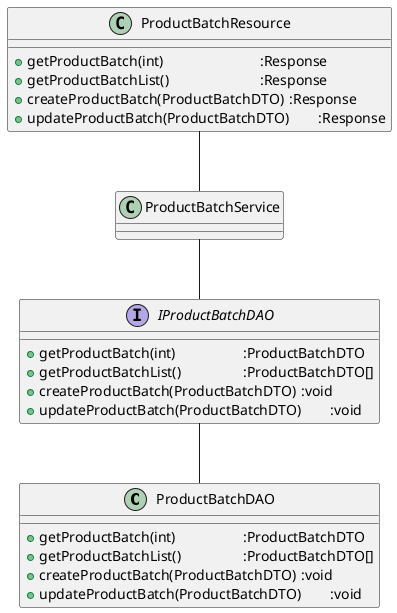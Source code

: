 @startuml
class "ProductBatchDAO" as prodao {
    + getProductBatch(int)\t\t\t:ProductBatchDTO
    + getProductBatchList()\t\t\t:ProductBatchDTO[]
    + createProductBatch(ProductBatchDTO)\t:void
    + updateProductBatch(ProductBatchDTO)\t:void
}
interface "IProductBatchDAO" as iprodao {
    + getProductBatch(int)\t\t\t:ProductBatchDTO
    + getProductBatchList()\t\t\t:ProductBatchDTO[]
    + createProductBatch(ProductBatchDTO)\t:void
    + updateProductBatch(ProductBatchDTO)\t:void
}
class "ProductBatchService" as prbser {
}
class "ProductBatchResource" as prbres {
    + getProductBatch(int)\t\t\t\t:Response
    + getProductBatchList()\t\t\t\t:Response
    + createProductBatch(ProductBatchDTO)\t:Response
    + updateProductBatch(ProductBatchDTO)\t:Response
}

iprodao -d- prodao
prbres -d- prbser
iprodao -u- prbser
@enduml
